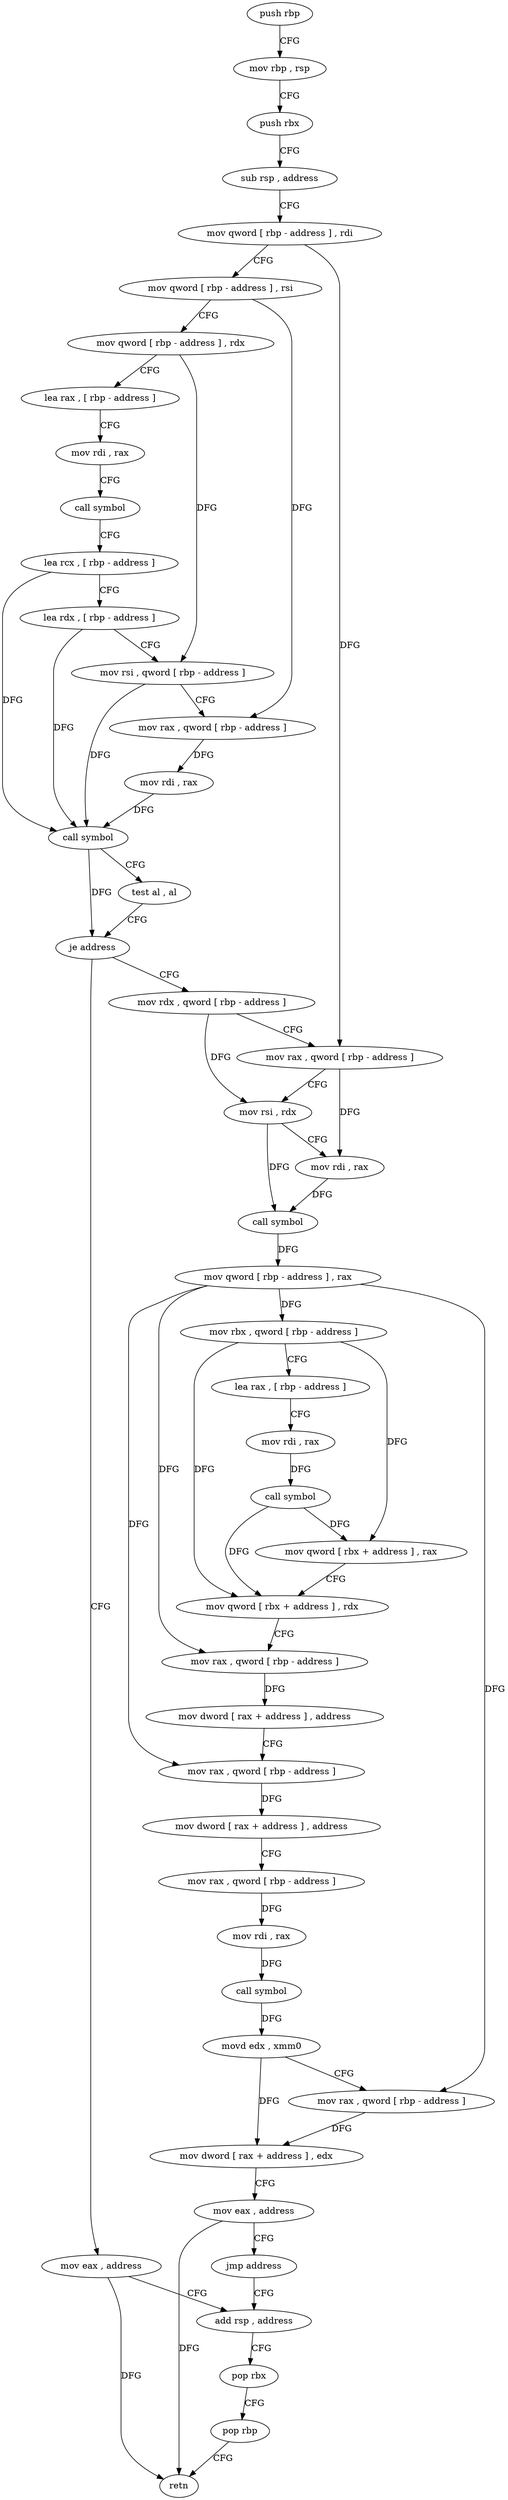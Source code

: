 digraph "func" {
"4262616" [label = "push rbp" ]
"4262617" [label = "mov rbp , rsp" ]
"4262620" [label = "push rbx" ]
"4262621" [label = "sub rsp , address" ]
"4262628" [label = "mov qword [ rbp - address ] , rdi" ]
"4262635" [label = "mov qword [ rbp - address ] , rsi" ]
"4262642" [label = "mov qword [ rbp - address ] , rdx" ]
"4262649" [label = "lea rax , [ rbp - address ]" ]
"4262656" [label = "mov rdi , rax" ]
"4262659" [label = "call symbol" ]
"4262664" [label = "lea rcx , [ rbp - address ]" ]
"4262671" [label = "lea rdx , [ rbp - address ]" ]
"4262678" [label = "mov rsi , qword [ rbp - address ]" ]
"4262685" [label = "mov rax , qword [ rbp - address ]" ]
"4262692" [label = "mov rdi , rax" ]
"4262695" [label = "call symbol" ]
"4262700" [label = "test al , al" ]
"4262702" [label = "je address" ]
"4262812" [label = "mov eax , address" ]
"4262704" [label = "mov rdx , qword [ rbp - address ]" ]
"4262817" [label = "add rsp , address" ]
"4262711" [label = "mov rax , qword [ rbp - address ]" ]
"4262718" [label = "mov rsi , rdx" ]
"4262721" [label = "mov rdi , rax" ]
"4262724" [label = "call symbol" ]
"4262729" [label = "mov qword [ rbp - address ] , rax" ]
"4262733" [label = "mov rbx , qword [ rbp - address ]" ]
"4262737" [label = "lea rax , [ rbp - address ]" ]
"4262744" [label = "mov rdi , rax" ]
"4262747" [label = "call symbol" ]
"4262752" [label = "mov qword [ rbx + address ] , rax" ]
"4262756" [label = "mov qword [ rbx + address ] , rdx" ]
"4262760" [label = "mov rax , qword [ rbp - address ]" ]
"4262764" [label = "mov dword [ rax + address ] , address" ]
"4262771" [label = "mov rax , qword [ rbp - address ]" ]
"4262775" [label = "mov dword [ rax + address ] , address" ]
"4262782" [label = "mov rax , qword [ rbp - address ]" ]
"4262786" [label = "mov rdi , rax" ]
"4262789" [label = "call symbol" ]
"4262794" [label = "movd edx , xmm0" ]
"4262798" [label = "mov rax , qword [ rbp - address ]" ]
"4262802" [label = "mov dword [ rax + address ] , edx" ]
"4262805" [label = "mov eax , address" ]
"4262810" [label = "jmp address" ]
"4262824" [label = "pop rbx" ]
"4262825" [label = "pop rbp" ]
"4262826" [label = "retn" ]
"4262616" -> "4262617" [ label = "CFG" ]
"4262617" -> "4262620" [ label = "CFG" ]
"4262620" -> "4262621" [ label = "CFG" ]
"4262621" -> "4262628" [ label = "CFG" ]
"4262628" -> "4262635" [ label = "CFG" ]
"4262628" -> "4262711" [ label = "DFG" ]
"4262635" -> "4262642" [ label = "CFG" ]
"4262635" -> "4262685" [ label = "DFG" ]
"4262642" -> "4262649" [ label = "CFG" ]
"4262642" -> "4262678" [ label = "DFG" ]
"4262649" -> "4262656" [ label = "CFG" ]
"4262656" -> "4262659" [ label = "CFG" ]
"4262659" -> "4262664" [ label = "CFG" ]
"4262664" -> "4262671" [ label = "CFG" ]
"4262664" -> "4262695" [ label = "DFG" ]
"4262671" -> "4262678" [ label = "CFG" ]
"4262671" -> "4262695" [ label = "DFG" ]
"4262678" -> "4262685" [ label = "CFG" ]
"4262678" -> "4262695" [ label = "DFG" ]
"4262685" -> "4262692" [ label = "DFG" ]
"4262692" -> "4262695" [ label = "DFG" ]
"4262695" -> "4262700" [ label = "CFG" ]
"4262695" -> "4262702" [ label = "DFG" ]
"4262700" -> "4262702" [ label = "CFG" ]
"4262702" -> "4262812" [ label = "CFG" ]
"4262702" -> "4262704" [ label = "CFG" ]
"4262812" -> "4262817" [ label = "CFG" ]
"4262812" -> "4262826" [ label = "DFG" ]
"4262704" -> "4262711" [ label = "CFG" ]
"4262704" -> "4262718" [ label = "DFG" ]
"4262817" -> "4262824" [ label = "CFG" ]
"4262711" -> "4262718" [ label = "CFG" ]
"4262711" -> "4262721" [ label = "DFG" ]
"4262718" -> "4262721" [ label = "CFG" ]
"4262718" -> "4262724" [ label = "DFG" ]
"4262721" -> "4262724" [ label = "DFG" ]
"4262724" -> "4262729" [ label = "DFG" ]
"4262729" -> "4262733" [ label = "DFG" ]
"4262729" -> "4262760" [ label = "DFG" ]
"4262729" -> "4262771" [ label = "DFG" ]
"4262729" -> "4262798" [ label = "DFG" ]
"4262733" -> "4262737" [ label = "CFG" ]
"4262733" -> "4262752" [ label = "DFG" ]
"4262733" -> "4262756" [ label = "DFG" ]
"4262737" -> "4262744" [ label = "CFG" ]
"4262744" -> "4262747" [ label = "DFG" ]
"4262747" -> "4262752" [ label = "DFG" ]
"4262747" -> "4262756" [ label = "DFG" ]
"4262752" -> "4262756" [ label = "CFG" ]
"4262756" -> "4262760" [ label = "CFG" ]
"4262760" -> "4262764" [ label = "DFG" ]
"4262764" -> "4262771" [ label = "CFG" ]
"4262771" -> "4262775" [ label = "DFG" ]
"4262775" -> "4262782" [ label = "CFG" ]
"4262782" -> "4262786" [ label = "DFG" ]
"4262786" -> "4262789" [ label = "DFG" ]
"4262789" -> "4262794" [ label = "DFG" ]
"4262794" -> "4262798" [ label = "CFG" ]
"4262794" -> "4262802" [ label = "DFG" ]
"4262798" -> "4262802" [ label = "DFG" ]
"4262802" -> "4262805" [ label = "CFG" ]
"4262805" -> "4262810" [ label = "CFG" ]
"4262805" -> "4262826" [ label = "DFG" ]
"4262810" -> "4262817" [ label = "CFG" ]
"4262824" -> "4262825" [ label = "CFG" ]
"4262825" -> "4262826" [ label = "CFG" ]
}
